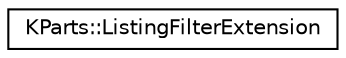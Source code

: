 digraph "Graphical Class Hierarchy"
{
  edge [fontname="Helvetica",fontsize="10",labelfontname="Helvetica",labelfontsize="10"];
  node [fontname="Helvetica",fontsize="10",shape=record];
  rankdir="LR";
  Node0 [label="KParts::ListingFilterExtension",height=0.2,width=0.4,color="black", fillcolor="white", style="filled",URL="$classKParts_1_1ListingFilterExtension.html",tooltip="an extension for filtering listings. "];
}
